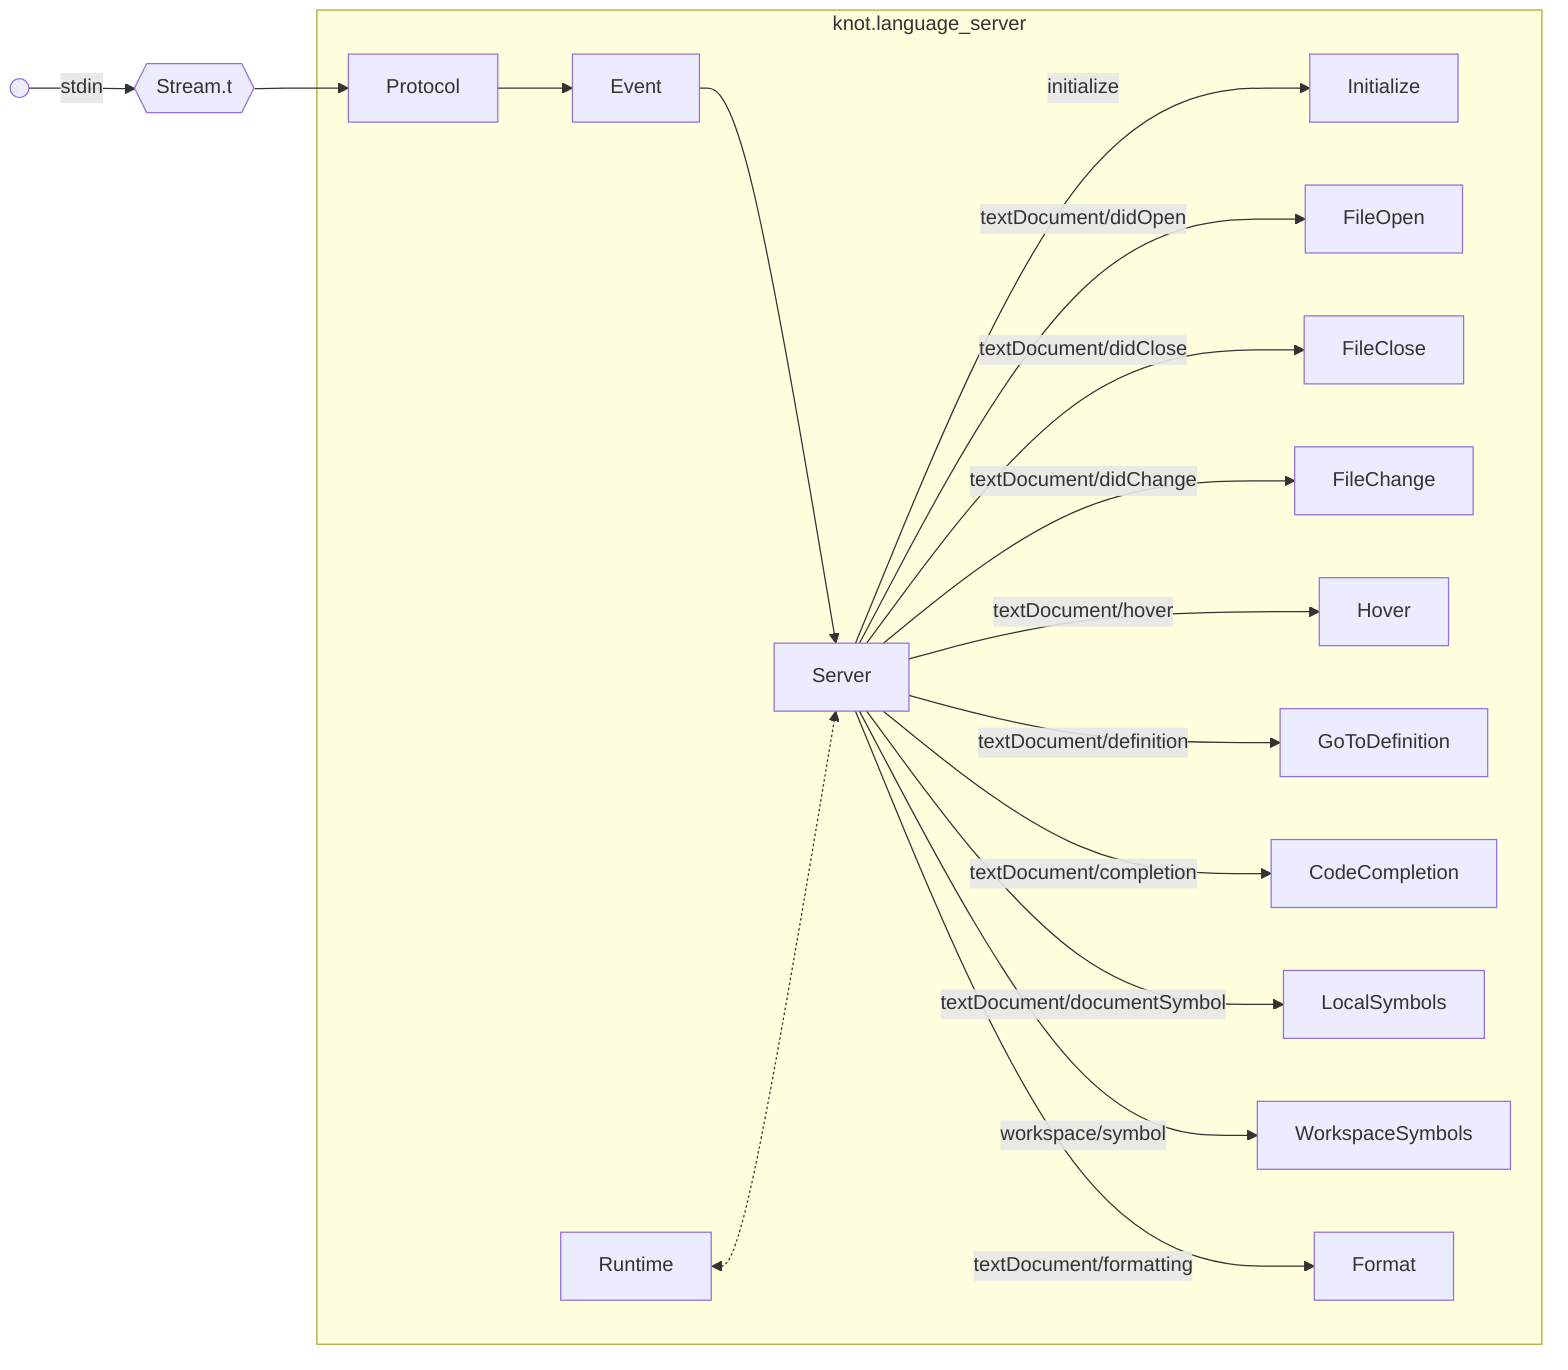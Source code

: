 flowchart LR
  in(( ))

  subgraph knot.language_server
    Protocol
    Server
    Event
    Runtime

    Protocol --> Event
    Event --> Server
    Runtime <-.-> Server

    Server --> |initialize| Initialize

    Server --> |textDocument/didOpen| FileOpen
    Server --> |textDocument/didClose| FileClose
    Server --> |textDocument/didChange| FileChange

    Server --> |textDocument/hover| Hover

    Server --> |textDocument/definition| GoToDefinition

    Server --> |textDocument/completion| CodeCompletion

    Server --> |textDocument/documentSymbol| LocalSymbols

    Server --> |workspace/symbol| WorkspaceSymbols

    Server --> |textDocument/formatting| Format
  end

  in --> |stdin| stream{{Stream.t}} --> Protocol